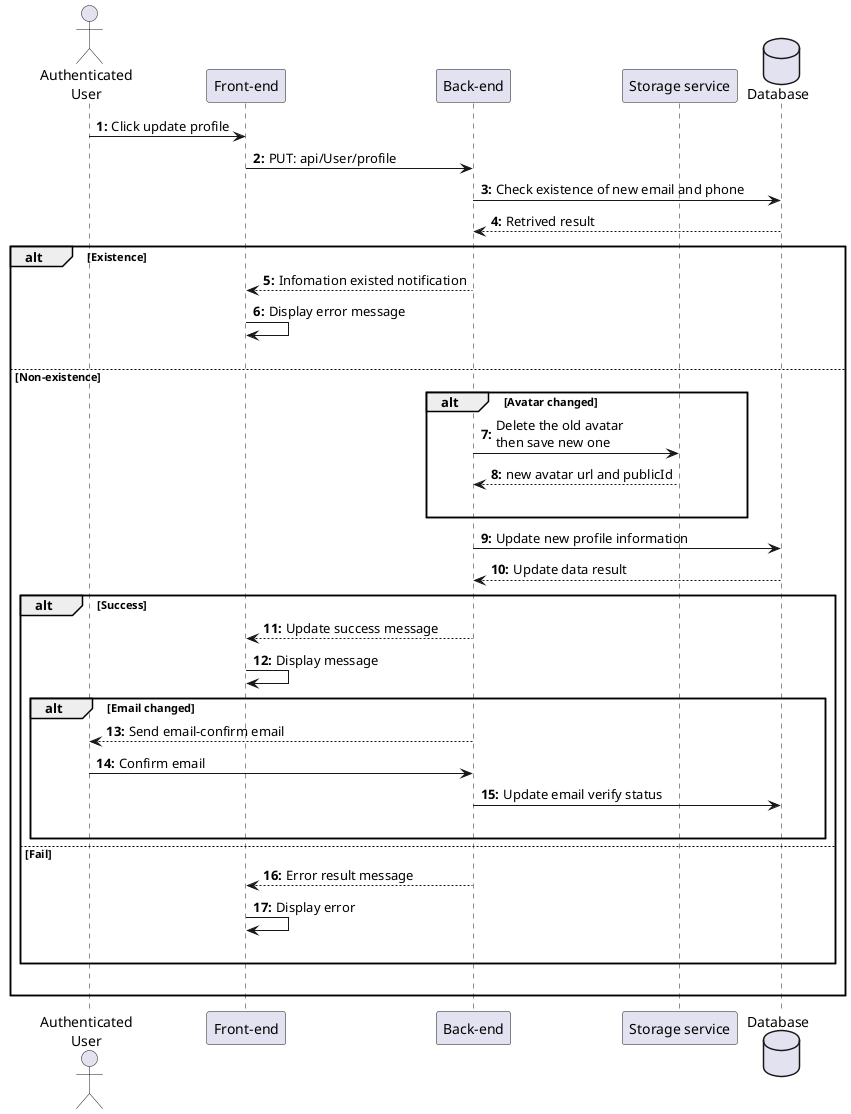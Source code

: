 @startuml UpdateProfile
actor "Authenticated\nUser" as user
participant "Front-end" as client
participant "Back-end" as server 
participant "Storage service" as imgCloud
database "Database" as db

autonumber "<b>0:"

user -> client : Click update profile
client -> server : PUT: api/User/profile
server -> db : Check existence of new email and phone
db --> server : Retrived result

alt Existence
    server --> client : Infomation existed notification
    client -> client : Display error message 
    |||
else Non-existence

    alt Avatar changed
        server -> imgCloud : Delete the old avatar\nthen save new one
        imgCloud --> server : new avatar url and publicId
        |||
    end

    server -> db : Update new profile information
    db --> server : Update data result

    alt Success
        server --> client : Update success message
        client -> client : Display message

        alt Email changed
            server --> user : Send email-confirm email
            user -> server : Confirm email
            server -> db : Update email verify status
            |||
        end

    else Fail
        server --> client : Error result message
        client -> client : Display error
        |||
    end

    |||
end 
@enduml